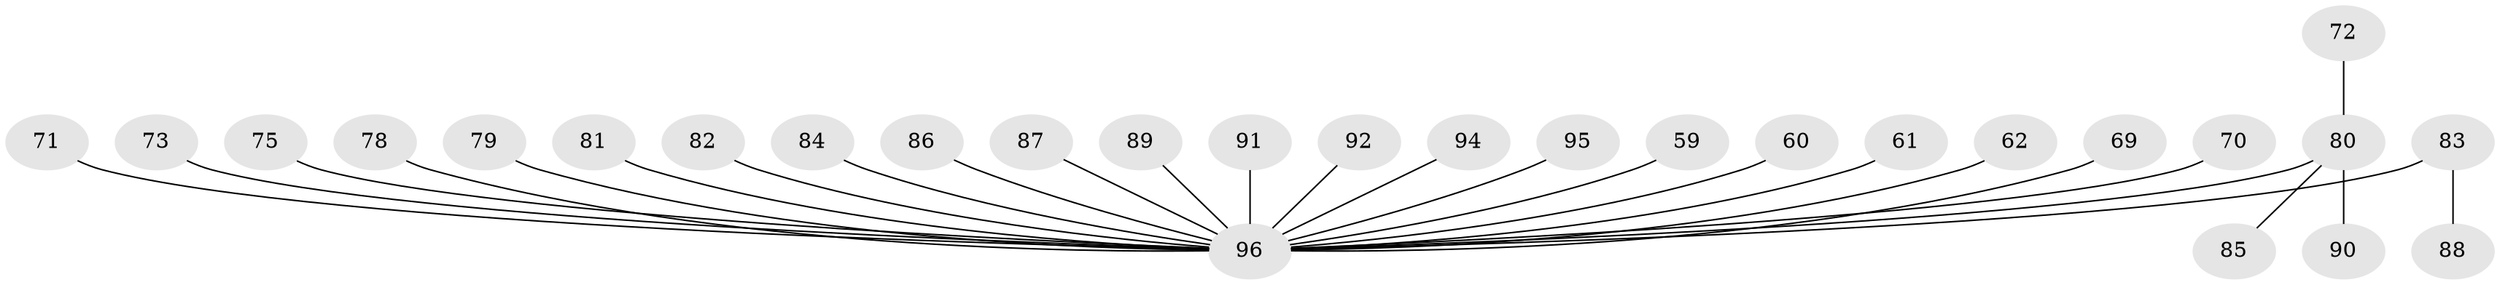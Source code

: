 // original degree distribution, {6: 0.03125, 3: 0.125, 8: 0.010416666666666666, 2: 0.23958333333333334, 5: 0.041666666666666664, 1: 0.5208333333333334, 4: 0.03125}
// Generated by graph-tools (version 1.1) at 2025/56/03/04/25 21:56:47]
// undirected, 28 vertices, 27 edges
graph export_dot {
graph [start="1"]
  node [color=gray90,style=filled];
  59;
  60;
  61;
  62;
  69;
  70;
  71;
  72;
  73;
  75;
  78;
  79;
  80 [super="+68"];
  81;
  82;
  83 [super="+42"];
  84;
  85;
  86;
  87;
  88;
  89;
  90;
  91;
  92;
  94;
  95;
  96 [super="+21+45+52+54+56+63+93+74+77+76"];
  59 -- 96;
  60 -- 96;
  61 -- 96;
  62 -- 96;
  69 -- 96;
  70 -- 96;
  71 -- 96;
  72 -- 80;
  73 -- 96;
  75 -- 96;
  78 -- 96;
  79 -- 96;
  80 -- 85;
  80 -- 90;
  80 -- 96;
  81 -- 96;
  82 -- 96;
  83 -- 88;
  83 -- 96;
  84 -- 96;
  86 -- 96;
  87 -- 96;
  89 -- 96;
  91 -- 96;
  92 -- 96;
  94 -- 96;
  95 -- 96;
}
